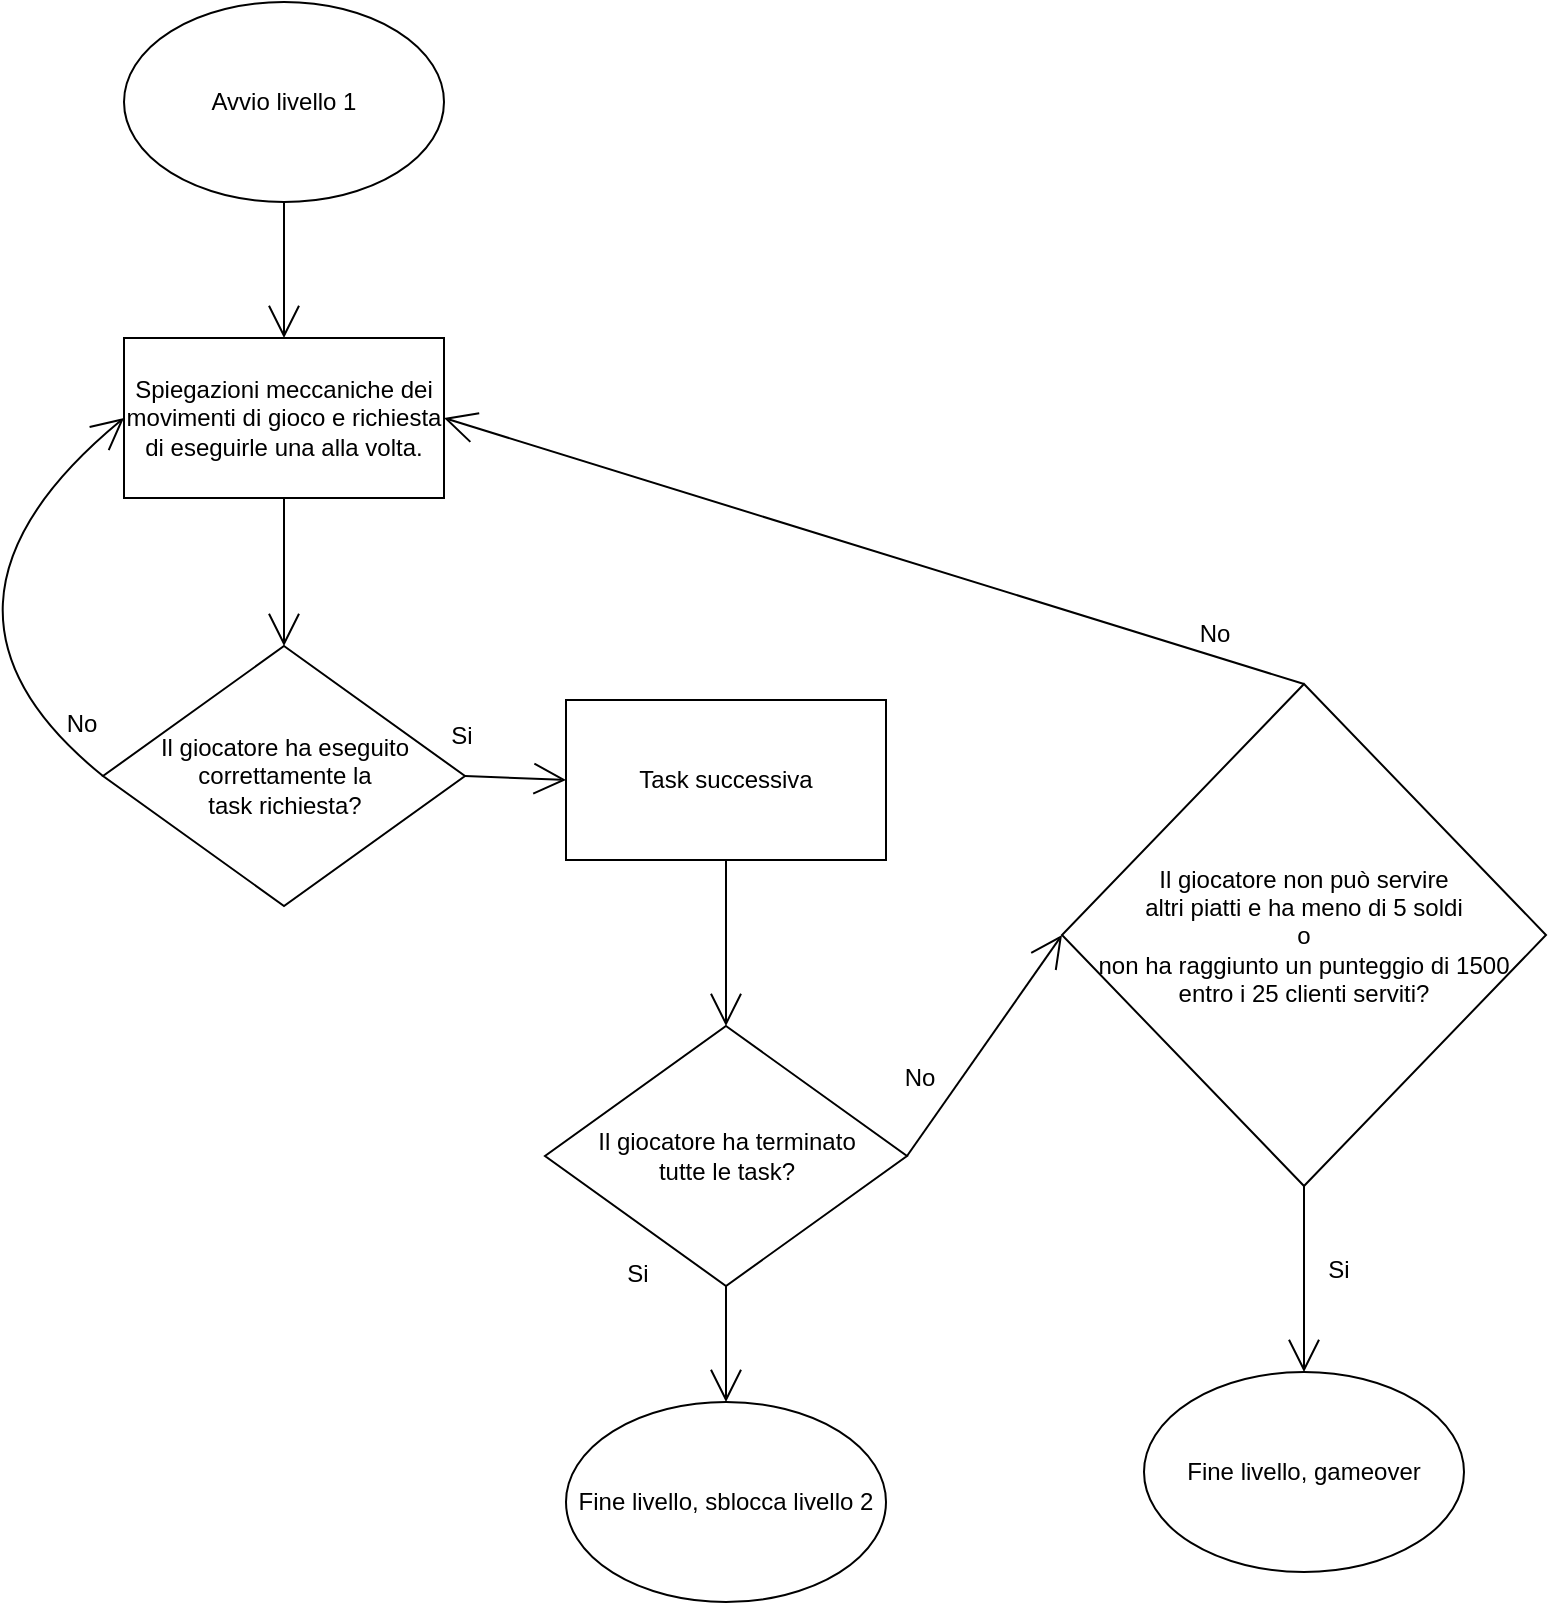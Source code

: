 <mxfile version="20.0.4" type="device"><diagram id="NWWPmYmxUIyY0qUSjtRS" name="Page-1"><mxGraphModel dx="1333" dy="1629" grid="0" gridSize="10" guides="1" tooltips="1" connect="1" arrows="1" fold="1" page="0" pageScale="1" pageWidth="827" pageHeight="1169" math="0" shadow="0"><root><mxCell id="0"/><mxCell id="1" parent="0"/><mxCell id="93zQR50MocHav7xVQxxG-4" value="" style="edgeStyle=none;curved=1;rounded=0;orthogonalLoop=1;jettySize=auto;html=1;endArrow=open;startSize=14;endSize=14;sourcePerimeterSpacing=8;targetPerimeterSpacing=8;entryX=0.5;entryY=0;entryDx=0;entryDy=0;exitX=0.5;exitY=1;exitDx=0;exitDy=0;" parent="1" source="93zQR50MocHav7xVQxxG-3" target="qMOc94WAQccJYfBzVjtq-21" edge="1"><mxGeometry relative="1" as="geometry"><mxPoint x="212" y="157" as="targetPoint"/></mxGeometry></mxCell><mxCell id="93zQR50MocHav7xVQxxG-3" value="Avvio livello 1" style="ellipse;whiteSpace=wrap;html=1;hachureGap=4;" parent="1" vertex="1"><mxGeometry x="137" y="-11" width="160" height="100" as="geometry"/></mxCell><mxCell id="qMOc94WAQccJYfBzVjtq-20" value="Fine livello, sblocca livello 2" style="ellipse;whiteSpace=wrap;html=1;hachureGap=4;fontSize=12;" parent="1" vertex="1"><mxGeometry x="358" y="689" width="160" height="100" as="geometry"/></mxCell><mxCell id="qMOc94WAQccJYfBzVjtq-21" value="Spiegazioni meccaniche dei movimenti di gioco e richiesta di eseguirle una alla volta." style="rounded=0;whiteSpace=wrap;html=1;hachureGap=4;fontSize=12;" parent="1" vertex="1"><mxGeometry x="137" y="157" width="160" height="80" as="geometry"/></mxCell><mxCell id="qMOc94WAQccJYfBzVjtq-22" value="Il giocatore ha eseguito correttamente la &lt;br&gt;task richiesta?" style="rhombus;whiteSpace=wrap;html=1;hachureGap=4;fontSize=12;" parent="1" vertex="1"><mxGeometry x="126.5" y="311" width="181" height="130" as="geometry"/></mxCell><mxCell id="qMOc94WAQccJYfBzVjtq-23" value="" style="edgeStyle=none;orthogonalLoop=1;jettySize=auto;html=1;rounded=0;fontSize=12;endArrow=open;startSize=14;endSize=14;sourcePerimeterSpacing=8;targetPerimeterSpacing=8;curved=1;exitX=0.5;exitY=1;exitDx=0;exitDy=0;entryX=0.5;entryY=0;entryDx=0;entryDy=0;" parent="1" source="qMOc94WAQccJYfBzVjtq-21" target="qMOc94WAQccJYfBzVjtq-22" edge="1"><mxGeometry width="120" relative="1" as="geometry"><mxPoint x="368" y="81" as="sourcePoint"/><mxPoint x="488" y="81" as="targetPoint"/><Array as="points"/></mxGeometry></mxCell><mxCell id="qMOc94WAQccJYfBzVjtq-24" value="" style="edgeStyle=none;orthogonalLoop=1;jettySize=auto;html=1;rounded=0;fontSize=12;endArrow=open;startSize=14;endSize=14;sourcePerimeterSpacing=8;targetPerimeterSpacing=8;curved=1;exitX=1;exitY=0.5;exitDx=0;exitDy=0;entryX=0;entryY=0.5;entryDx=0;entryDy=0;" parent="1" source="qMOc94WAQccJYfBzVjtq-22" target="qMOc94WAQccJYfBzVjtq-27" edge="1"><mxGeometry width="120" relative="1" as="geometry"><mxPoint x="368" y="81" as="sourcePoint"/><mxPoint x="402" y="378" as="targetPoint"/><Array as="points"/></mxGeometry></mxCell><mxCell id="qMOc94WAQccJYfBzVjtq-25" value="Si" style="text;strokeColor=none;fillColor=none;html=1;align=center;verticalAlign=middle;whiteSpace=wrap;rounded=0;hachureGap=4;fontSize=12;" parent="1" vertex="1"><mxGeometry x="276" y="341" width="60" height="30" as="geometry"/></mxCell><mxCell id="qMOc94WAQccJYfBzVjtq-26" value="No" style="text;strokeColor=none;fillColor=none;html=1;align=center;verticalAlign=middle;whiteSpace=wrap;rounded=0;hachureGap=4;fontSize=12;" parent="1" vertex="1"><mxGeometry x="86" y="335" width="60" height="30" as="geometry"/></mxCell><mxCell id="qMOc94WAQccJYfBzVjtq-27" value="Task successiva" style="rounded=0;whiteSpace=wrap;html=1;hachureGap=4;fontSize=12;" parent="1" vertex="1"><mxGeometry x="358" y="338" width="160" height="80" as="geometry"/></mxCell><mxCell id="qMOc94WAQccJYfBzVjtq-28" value="Il giocatore ha terminato&lt;br&gt;tutte le task?" style="rhombus;whiteSpace=wrap;html=1;hachureGap=4;fontSize=12;" parent="1" vertex="1"><mxGeometry x="347.5" y="501" width="181" height="130" as="geometry"/></mxCell><mxCell id="qMOc94WAQccJYfBzVjtq-29" value="" style="edgeStyle=none;orthogonalLoop=1;jettySize=auto;html=1;rounded=0;fontSize=12;endArrow=open;startSize=14;endSize=14;sourcePerimeterSpacing=8;targetPerimeterSpacing=8;curved=1;exitX=0.5;exitY=1;exitDx=0;exitDy=0;entryX=0.5;entryY=0;entryDx=0;entryDy=0;" parent="1" source="qMOc94WAQccJYfBzVjtq-27" target="qMOc94WAQccJYfBzVjtq-28" edge="1"><mxGeometry width="120" relative="1" as="geometry"><mxPoint x="506" y="206" as="sourcePoint"/><mxPoint x="626" y="206" as="targetPoint"/><Array as="points"/></mxGeometry></mxCell><mxCell id="qMOc94WAQccJYfBzVjtq-30" value="No" style="text;strokeColor=none;fillColor=none;html=1;align=center;verticalAlign=middle;whiteSpace=wrap;rounded=0;hachureGap=4;fontSize=12;" parent="1" vertex="1"><mxGeometry x="505" y="512" width="60" height="30" as="geometry"/></mxCell><mxCell id="qMOc94WAQccJYfBzVjtq-32" value="" style="edgeStyle=none;orthogonalLoop=1;jettySize=auto;html=1;rounded=0;fontSize=12;endArrow=open;startSize=14;endSize=14;sourcePerimeterSpacing=8;targetPerimeterSpacing=8;curved=1;exitX=0;exitY=0.5;exitDx=0;exitDy=0;entryX=0;entryY=0.5;entryDx=0;entryDy=0;" parent="1" source="qMOc94WAQccJYfBzVjtq-22" target="qMOc94WAQccJYfBzVjtq-21" edge="1"><mxGeometry width="120" relative="1" as="geometry"><mxPoint x="232" y="378" as="sourcePoint"/><mxPoint x="352" y="378" as="targetPoint"/><Array as="points"><mxPoint x="22" y="292"/></Array></mxGeometry></mxCell><mxCell id="qMOc94WAQccJYfBzVjtq-34" value="Si" style="text;strokeColor=none;fillColor=none;html=1;align=center;verticalAlign=middle;whiteSpace=wrap;rounded=0;hachureGap=4;fontSize=12;" parent="1" vertex="1"><mxGeometry x="364" y="610" width="60" height="30" as="geometry"/></mxCell><mxCell id="qMOc94WAQccJYfBzVjtq-35" value="" style="edgeStyle=none;orthogonalLoop=1;jettySize=auto;html=1;rounded=0;fontSize=12;endArrow=open;startSize=14;endSize=14;sourcePerimeterSpacing=8;targetPerimeterSpacing=8;curved=1;exitX=0.5;exitY=1;exitDx=0;exitDy=0;entryX=0.5;entryY=0;entryDx=0;entryDy=0;" parent="1" source="qMOc94WAQccJYfBzVjtq-28" target="qMOc94WAQccJYfBzVjtq-20" edge="1"><mxGeometry width="120" relative="1" as="geometry"><mxPoint x="139" y="503" as="sourcePoint"/><mxPoint x="259" y="503" as="targetPoint"/><Array as="points"/></mxGeometry></mxCell><mxCell id="yHa3V3FIvX4wqvgou-Qc-1" value="Il giocatore non può servire &lt;br&gt;altri piatti e ha meno di 5 soldi &lt;br&gt;o &lt;br&gt;non ha raggiunto un punteggio di 1500&lt;br&gt;entro i 25 clienti serviti?" style="rhombus;whiteSpace=wrap;html=1;hachureGap=4;fontSize=12;" vertex="1" parent="1"><mxGeometry x="606" y="330" width="242" height="251" as="geometry"/></mxCell><mxCell id="yHa3V3FIvX4wqvgou-Qc-2" value="" style="edgeStyle=none;orthogonalLoop=1;jettySize=auto;html=1;rounded=0;fontSize=12;endArrow=open;startSize=14;endSize=14;sourcePerimeterSpacing=8;targetPerimeterSpacing=8;curved=1;exitX=1;exitY=0.5;exitDx=0;exitDy=0;entryX=0;entryY=0.5;entryDx=0;entryDy=0;" edge="1" parent="1" source="qMOc94WAQccJYfBzVjtq-28" target="yHa3V3FIvX4wqvgou-Qc-1"><mxGeometry width="120" relative="1" as="geometry"><mxPoint x="448" y="641" as="sourcePoint"/><mxPoint x="448" y="699" as="targetPoint"/><Array as="points"/></mxGeometry></mxCell><mxCell id="yHa3V3FIvX4wqvgou-Qc-3" value="" style="edgeStyle=none;orthogonalLoop=1;jettySize=auto;html=1;rounded=0;fontSize=12;endArrow=open;startSize=14;endSize=14;sourcePerimeterSpacing=8;targetPerimeterSpacing=8;curved=1;exitX=0.5;exitY=1;exitDx=0;exitDy=0;entryX=0.5;entryY=0;entryDx=0;entryDy=0;" edge="1" parent="1" source="yHa3V3FIvX4wqvgou-Qc-1" target="yHa3V3FIvX4wqvgou-Qc-5"><mxGeometry width="120" relative="1" as="geometry"><mxPoint x="538.5" y="576" as="sourcePoint"/><mxPoint x="727" y="664" as="targetPoint"/><Array as="points"/></mxGeometry></mxCell><mxCell id="yHa3V3FIvX4wqvgou-Qc-4" value="Si" style="text;html=1;align=center;verticalAlign=middle;resizable=0;points=[];autosize=1;strokeColor=none;fillColor=none;hachureGap=4;" vertex="1" parent="1"><mxGeometry x="729" y="610" width="29" height="26" as="geometry"/></mxCell><mxCell id="yHa3V3FIvX4wqvgou-Qc-5" value="Fine livello, gameover" style="ellipse;whiteSpace=wrap;html=1;hachureGap=4;fontSize=12;" vertex="1" parent="1"><mxGeometry x="647" y="674" width="160" height="100" as="geometry"/></mxCell><mxCell id="yHa3V3FIvX4wqvgou-Qc-6" value="" style="edgeStyle=none;orthogonalLoop=1;jettySize=auto;html=1;rounded=0;fontSize=12;endArrow=open;startSize=14;endSize=14;sourcePerimeterSpacing=8;targetPerimeterSpacing=8;curved=1;exitX=0.5;exitY=0;exitDx=0;exitDy=0;entryX=1;entryY=0.5;entryDx=0;entryDy=0;" edge="1" parent="1" source="yHa3V3FIvX4wqvgou-Qc-1" target="qMOc94WAQccJYfBzVjtq-21"><mxGeometry width="120" relative="1" as="geometry"><mxPoint x="538.5" y="576" as="sourcePoint"/><mxPoint x="461" y="231" as="targetPoint"/><Array as="points"/></mxGeometry></mxCell><mxCell id="yHa3V3FIvX4wqvgou-Qc-9" value="No" style="text;html=1;align=center;verticalAlign=middle;resizable=0;points=[];autosize=1;strokeColor=none;fillColor=none;hachureGap=4;" vertex="1" parent="1"><mxGeometry x="665" y="292" width="33" height="26" as="geometry"/></mxCell></root></mxGraphModel></diagram></mxfile>